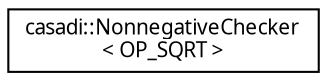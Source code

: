 digraph "Graphical Class Hierarchy"
{
  edge [fontname="FreeSans.ttf",fontsize="10",labelfontname="FreeSans.ttf",labelfontsize="10"];
  node [fontname="FreeSans.ttf",fontsize="10",shape=record];
  rankdir="LR";
  Node1 [label="casadi::NonnegativeChecker\l\< OP_SQRT \>",height=0.2,width=0.4,color="black", fillcolor="white", style="filled",URL="$df/d47/structcasadi_1_1NonnegativeChecker_3_01OP__SQRT_01_4.html"];
}
